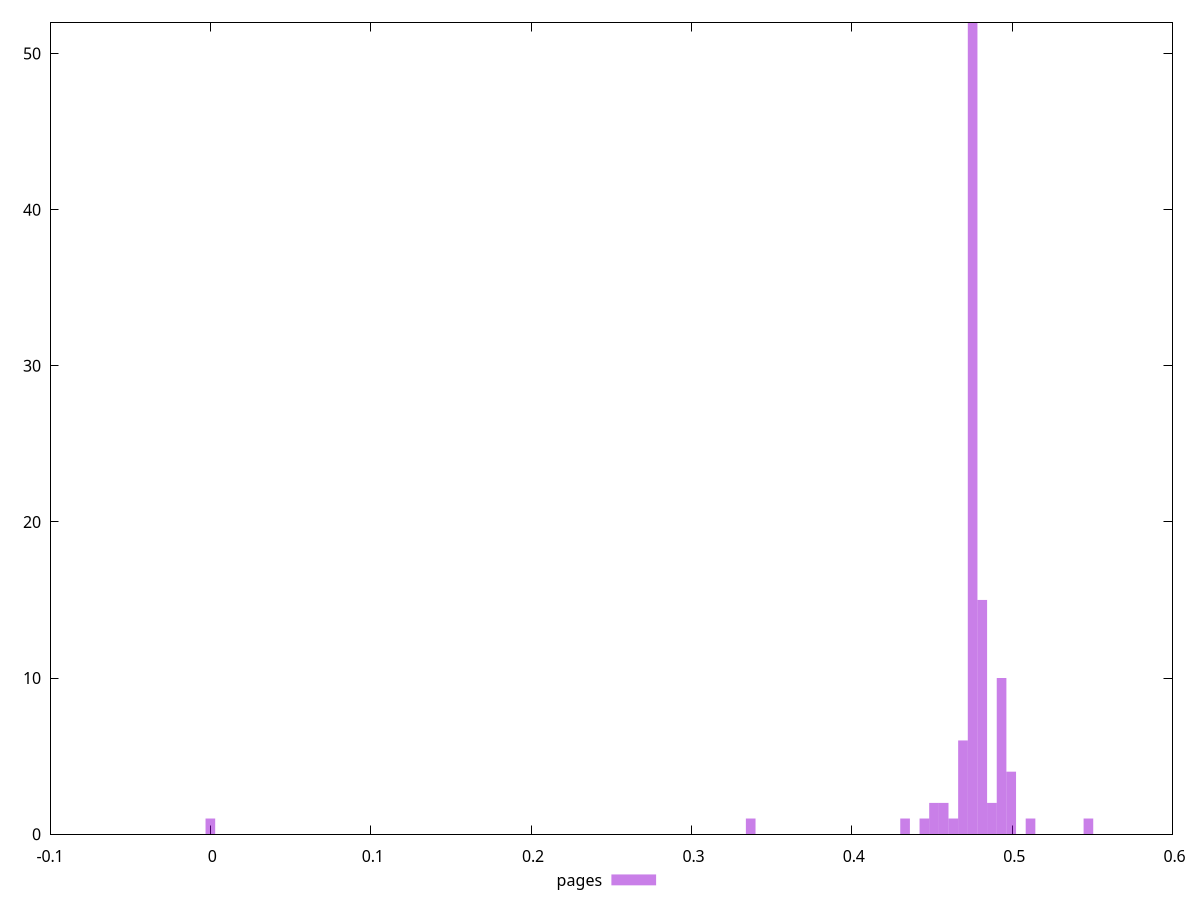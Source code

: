$_pages <<EOF
0.33696135241935465 1
0.47535619359158965 52
0.4813733605990781 15
0.49340769461405504 10
0.46933902658410115 6
0.4633218595766127 1
0.5475621976814513 1
0.4573046925691242 2
0.4873905276065666 2
0 1
0.4512875255616357 2
0.44527035855414726 1
0.49942486162154354 4
0.4332360245391703 1
0.5114591956365205 1
EOF
set key outside below
set terminal pngcairo
set output "report_00005_2020-11-02T22-26-11.212Z/performance_score/pages//hist.png"
set yrange [0:52]
set boxwidth 0.006017167007488476
set style fill transparent solid 0.5 noborder
plot $_pages title "pages" with boxes ,